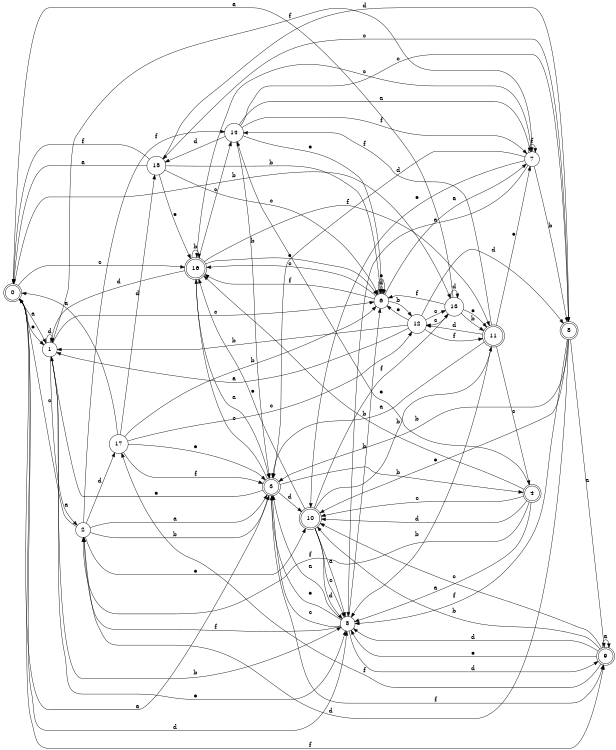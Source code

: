 digraph n15_5 {
__start0 [label="" shape="none"];

rankdir=LR;
size="8,5";

s0 [style="rounded,filled", color="black", fillcolor="white" shape="doublecircle", label="0"];
s1 [style="filled", color="black", fillcolor="white" shape="circle", label="1"];
s2 [style="filled", color="black", fillcolor="white" shape="circle", label="2"];
s3 [style="rounded,filled", color="black", fillcolor="white" shape="doublecircle", label="3"];
s4 [style="rounded,filled", color="black", fillcolor="white" shape="doublecircle", label="4"];
s5 [style="filled", color="black", fillcolor="white" shape="circle", label="5"];
s6 [style="filled", color="black", fillcolor="white" shape="circle", label="6"];
s7 [style="filled", color="black", fillcolor="white" shape="circle", label="7"];
s8 [style="rounded,filled", color="black", fillcolor="white" shape="doublecircle", label="8"];
s9 [style="rounded,filled", color="black", fillcolor="white" shape="doublecircle", label="9"];
s10 [style="rounded,filled", color="black", fillcolor="white" shape="doublecircle", label="10"];
s11 [style="rounded,filled", color="black", fillcolor="white" shape="doublecircle", label="11"];
s12 [style="filled", color="black", fillcolor="white" shape="circle", label="12"];
s13 [style="filled", color="black", fillcolor="white" shape="circle", label="13"];
s14 [style="filled", color="black", fillcolor="white" shape="circle", label="14"];
s15 [style="filled", color="black", fillcolor="white" shape="circle", label="15"];
s16 [style="rounded,filled", color="black", fillcolor="white" shape="doublecircle", label="16"];
s17 [style="filled", color="black", fillcolor="white" shape="circle", label="17"];
s0 -> s1 [label="a"];
s0 -> s13 [label="b"];
s0 -> s16 [label="c"];
s0 -> s5 [label="d"];
s0 -> s1 [label="e"];
s0 -> s9 [label="f"];
s1 -> s2 [label="a"];
s1 -> s5 [label="b"];
s1 -> s6 [label="c"];
s1 -> s1 [label="d"];
s1 -> s5 [label="e"];
s1 -> s7 [label="f"];
s2 -> s3 [label="a"];
s2 -> s3 [label="b"];
s2 -> s0 [label="c"];
s2 -> s17 [label="d"];
s2 -> s10 [label="e"];
s2 -> s14 [label="f"];
s3 -> s0 [label="a"];
s3 -> s4 [label="b"];
s3 -> s16 [label="c"];
s3 -> s10 [label="d"];
s3 -> s1 [label="e"];
s3 -> s9 [label="f"];
s4 -> s5 [label="a"];
s4 -> s16 [label="b"];
s4 -> s10 [label="c"];
s4 -> s10 [label="d"];
s4 -> s14 [label="e"];
s4 -> s2 [label="f"];
s5 -> s3 [label="a"];
s5 -> s6 [label="b"];
s5 -> s3 [label="c"];
s5 -> s9 [label="d"];
s5 -> s3 [label="e"];
s5 -> s2 [label="f"];
s6 -> s7 [label="a"];
s6 -> s12 [label="b"];
s6 -> s16 [label="c"];
s6 -> s6 [label="d"];
s6 -> s6 [label="e"];
s6 -> s16 [label="f"];
s7 -> s5 [label="a"];
s7 -> s8 [label="b"];
s7 -> s16 [label="c"];
s7 -> s3 [label="d"];
s7 -> s10 [label="e"];
s7 -> s7 [label="f"];
s8 -> s9 [label="a"];
s8 -> s3 [label="b"];
s8 -> s15 [label="c"];
s8 -> s2 [label="d"];
s8 -> s10 [label="e"];
s8 -> s5 [label="f"];
s9 -> s9 [label="a"];
s9 -> s10 [label="b"];
s9 -> s10 [label="c"];
s9 -> s5 [label="d"];
s9 -> s5 [label="e"];
s9 -> s17 [label="f"];
s10 -> s5 [label="a"];
s10 -> s11 [label="b"];
s10 -> s5 [label="c"];
s10 -> s5 [label="d"];
s10 -> s16 [label="e"];
s10 -> s13 [label="f"];
s11 -> s3 [label="a"];
s11 -> s5 [label="b"];
s11 -> s4 [label="c"];
s11 -> s12 [label="d"];
s11 -> s7 [label="e"];
s11 -> s14 [label="f"];
s12 -> s1 [label="a"];
s12 -> s1 [label="b"];
s12 -> s13 [label="c"];
s12 -> s8 [label="d"];
s12 -> s6 [label="e"];
s12 -> s11 [label="f"];
s13 -> s0 [label="a"];
s13 -> s11 [label="b"];
s13 -> s12 [label="c"];
s13 -> s13 [label="d"];
s13 -> s11 [label="e"];
s13 -> s6 [label="f"];
s14 -> s7 [label="a"];
s14 -> s3 [label="b"];
s14 -> s8 [label="c"];
s14 -> s15 [label="d"];
s14 -> s6 [label="e"];
s14 -> s7 [label="f"];
s15 -> s0 [label="a"];
s15 -> s6 [label="b"];
s15 -> s6 [label="c"];
s15 -> s8 [label="d"];
s15 -> s16 [label="e"];
s15 -> s0 [label="f"];
s16 -> s3 [label="a"];
s16 -> s16 [label="b"];
s16 -> s14 [label="c"];
s16 -> s1 [label="d"];
s16 -> s6 [label="e"];
s16 -> s11 [label="f"];
s17 -> s0 [label="a"];
s17 -> s6 [label="b"];
s17 -> s12 [label="c"];
s17 -> s15 [label="d"];
s17 -> s3 [label="e"];
s17 -> s3 [label="f"];

}